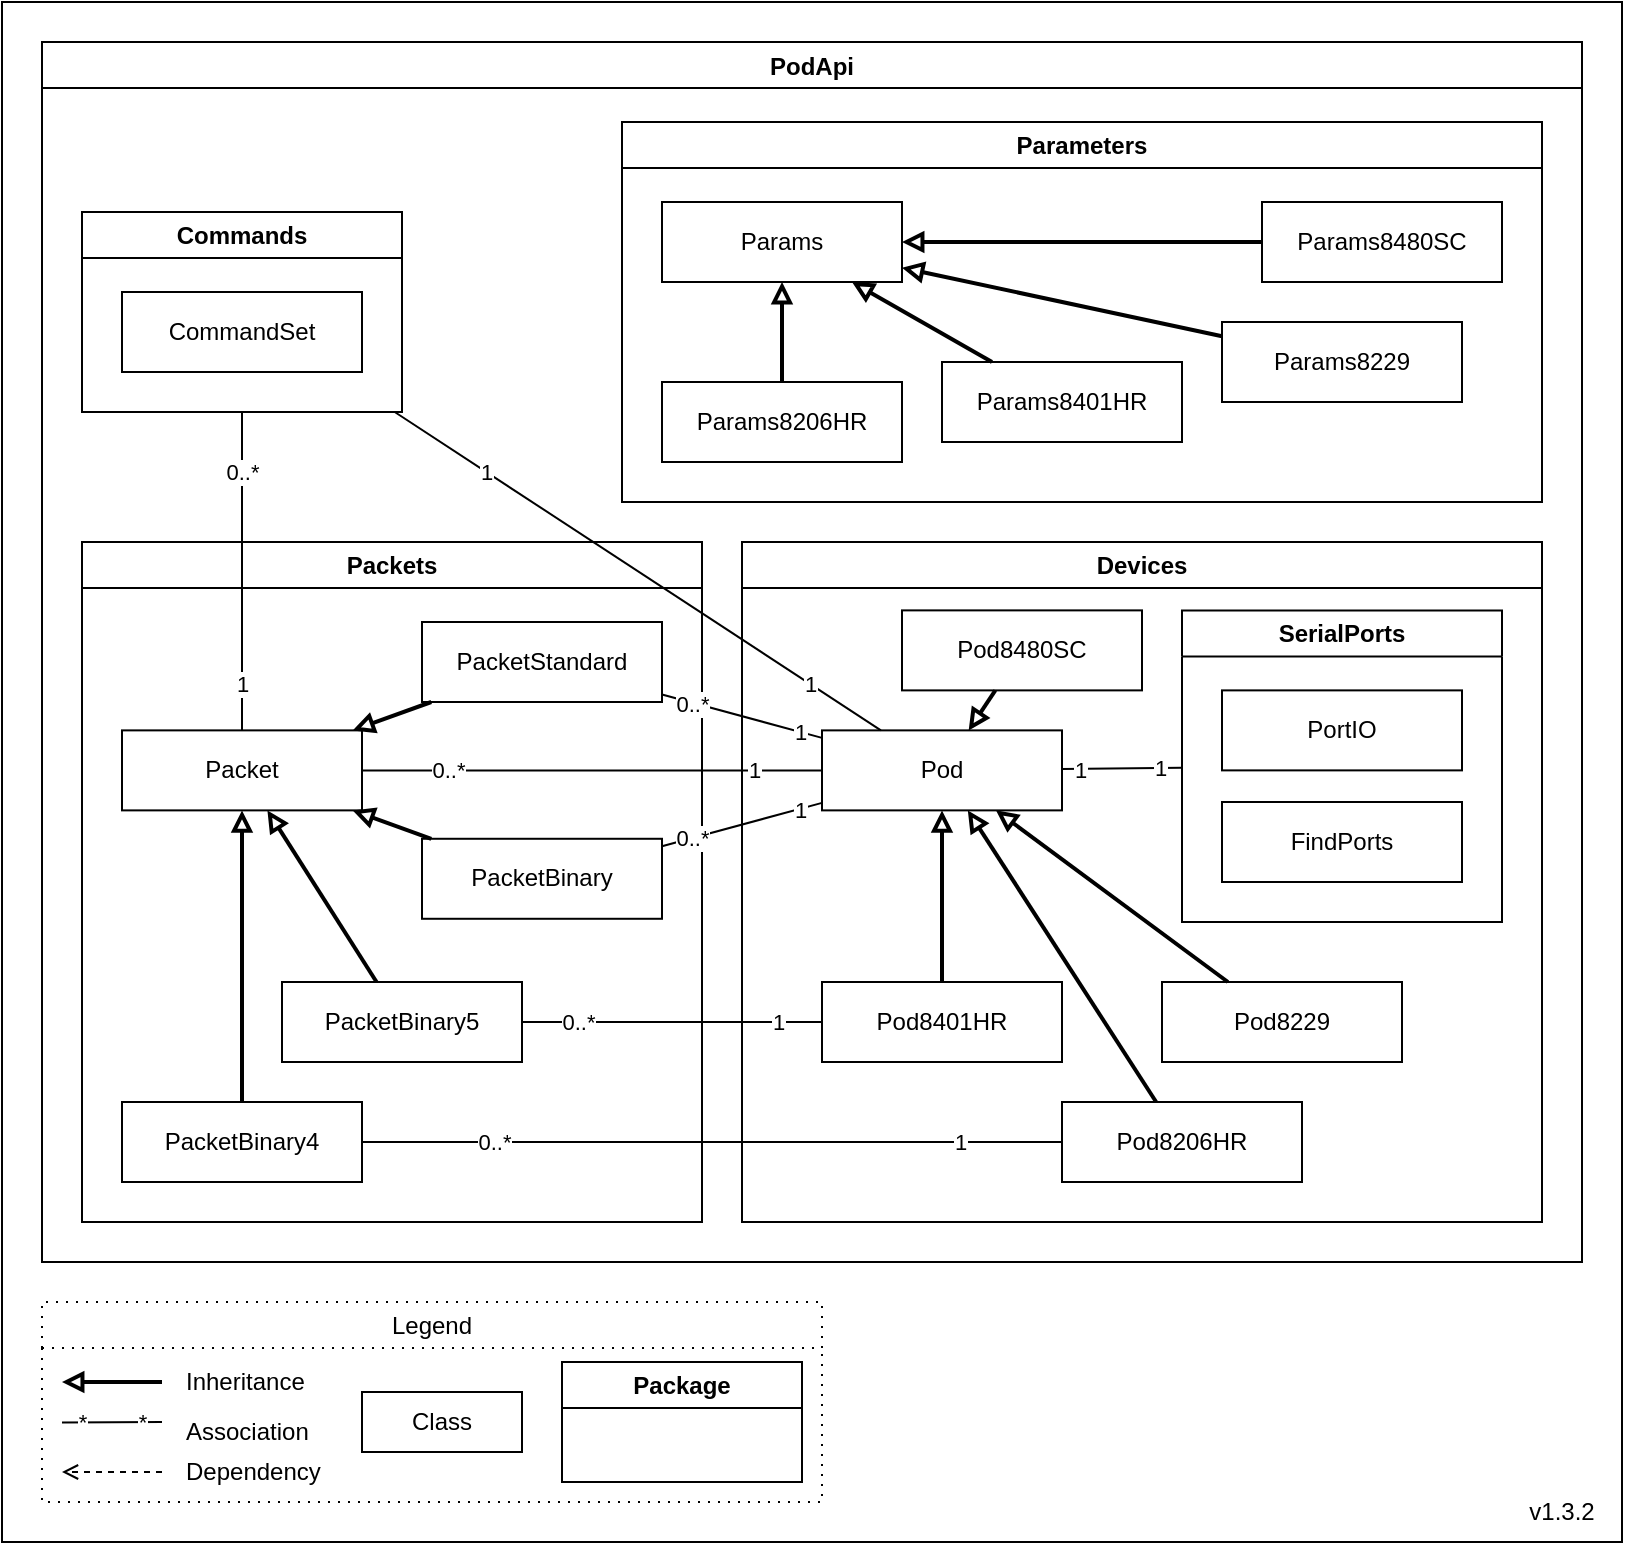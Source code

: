 <mxfile version="21.5.1" type="device">
  <diagram id="GMMU_4wCv8EB_56lTGJv" name="PodApi">
    <mxGraphModel dx="2508" dy="1920" grid="1" gridSize="10" guides="1" tooltips="1" connect="1" arrows="1" fold="1" page="1" pageScale="1" pageWidth="850" pageHeight="1100" math="0" shadow="0">
      <root>
        <mxCell id="0" />
        <mxCell id="1" parent="0" />
        <mxCell id="dpIC4NpXiSyp9hOxqpC6-1" value="" style="rounded=0;whiteSpace=wrap;html=1;" parent="1" vertex="1">
          <mxGeometry x="-830" y="-1090" width="810" height="770" as="geometry" />
        </mxCell>
        <mxCell id="dpIC4NpXiSyp9hOxqpC6-2" value="Legend" style="swimlane;whiteSpace=wrap;html=1;gradientColor=none;dashed=1;dashPattern=1 4;fontStyle=0" parent="1" vertex="1">
          <mxGeometry x="-810" y="-440" width="390" height="100" as="geometry" />
        </mxCell>
        <mxCell id="dpIC4NpXiSyp9hOxqpC6-3" value="Inheritance" style="text;html=1;strokeColor=none;fillColor=none;align=left;verticalAlign=middle;whiteSpace=wrap;rounded=0;fontStyle=0" parent="dpIC4NpXiSyp9hOxqpC6-2" vertex="1">
          <mxGeometry x="70" y="30" width="80" height="20" as="geometry" />
        </mxCell>
        <mxCell id="dpIC4NpXiSyp9hOxqpC6-4" value="" style="endArrow=block;html=1;endFill=0;strokeWidth=2;fontStyle=0" parent="dpIC4NpXiSyp9hOxqpC6-2" edge="1">
          <mxGeometry width="50" height="50" relative="1" as="geometry">
            <mxPoint x="60" y="40" as="sourcePoint" />
            <mxPoint x="10" y="40" as="targetPoint" />
          </mxGeometry>
        </mxCell>
        <mxCell id="dpIC4NpXiSyp9hOxqpC6-5" value="Association" style="text;html=1;strokeColor=none;fillColor=none;align=left;verticalAlign=middle;whiteSpace=wrap;rounded=0;fontStyle=0" parent="dpIC4NpXiSyp9hOxqpC6-2" vertex="1">
          <mxGeometry x="70" y="55" width="80" height="20" as="geometry" />
        </mxCell>
        <mxCell id="dpIC4NpXiSyp9hOxqpC6-6" value="" style="endArrow=none;html=1;endFill=0;fontStyle=0" parent="dpIC4NpXiSyp9hOxqpC6-2" edge="1">
          <mxGeometry width="50" height="50" relative="1" as="geometry">
            <mxPoint x="60" y="60" as="sourcePoint" />
            <mxPoint x="10" y="60.25" as="targetPoint" />
          </mxGeometry>
        </mxCell>
        <mxCell id="dpIC4NpXiSyp9hOxqpC6-7" value="*" style="edgeLabel;html=1;align=center;verticalAlign=middle;resizable=0;points=[];fontStyle=0" parent="dpIC4NpXiSyp9hOxqpC6-6" vertex="1" connectable="0">
          <mxGeometry x="0.627" relative="1" as="geometry">
            <mxPoint as="offset" />
          </mxGeometry>
        </mxCell>
        <mxCell id="dpIC4NpXiSyp9hOxqpC6-8" value="*&lt;br&gt;" style="edgeLabel;html=1;align=center;verticalAlign=middle;resizable=0;points=[];fontStyle=0" parent="dpIC4NpXiSyp9hOxqpC6-6" vertex="1" connectable="0">
          <mxGeometry x="-0.706" relative="1" as="geometry">
            <mxPoint x="-3" as="offset" />
          </mxGeometry>
        </mxCell>
        <mxCell id="dpIC4NpXiSyp9hOxqpC6-9" value="Class" style="rounded=0;whiteSpace=wrap;html=1;" parent="dpIC4NpXiSyp9hOxqpC6-2" vertex="1">
          <mxGeometry x="160" y="45" width="80" height="30" as="geometry" />
        </mxCell>
        <mxCell id="dpIC4NpXiSyp9hOxqpC6-10" value="Package" style="swimlane;whiteSpace=wrap;html=1;" parent="dpIC4NpXiSyp9hOxqpC6-2" vertex="1">
          <mxGeometry x="260" y="30" width="120" height="60" as="geometry" />
        </mxCell>
        <mxCell id="Z5jmpFovNBjSAP_nnQiA-1" value="" style="endArrow=open;html=1;endFill=0;dashed=1;fontStyle=0" parent="dpIC4NpXiSyp9hOxqpC6-2" edge="1">
          <mxGeometry width="50" height="50" relative="1" as="geometry">
            <mxPoint x="60" y="85" as="sourcePoint" />
            <mxPoint x="10" y="85" as="targetPoint" />
          </mxGeometry>
        </mxCell>
        <mxCell id="Z5jmpFovNBjSAP_nnQiA-2" value="Dependency" style="text;html=1;strokeColor=none;fillColor=none;align=left;verticalAlign=middle;whiteSpace=wrap;rounded=0;fontStyle=0" parent="dpIC4NpXiSyp9hOxqpC6-2" vertex="1">
          <mxGeometry x="70" y="75" width="80" height="20" as="geometry" />
        </mxCell>
        <mxCell id="dpIC4NpXiSyp9hOxqpC6-11" value="v1.3.2" style="text;html=1;strokeColor=none;fillColor=none;align=center;verticalAlign=middle;whiteSpace=wrap;rounded=0;fontStyle=0" parent="1" vertex="1">
          <mxGeometry x="-80" y="-350" width="60" height="30" as="geometry" />
        </mxCell>
        <mxCell id="dpIC4NpXiSyp9hOxqpC6-12" value="PodApi" style="swimlane;startSize=23;" parent="1" vertex="1">
          <mxGeometry x="-810" y="-1070" width="770" height="610" as="geometry" />
        </mxCell>
        <mxCell id="dpIC4NpXiSyp9hOxqpC6-13" value="Parameters" style="swimlane;whiteSpace=wrap;html=1;" parent="dpIC4NpXiSyp9hOxqpC6-12" vertex="1">
          <mxGeometry x="290" y="40" width="460" height="190" as="geometry" />
        </mxCell>
        <mxCell id="dpIC4NpXiSyp9hOxqpC6-14" value="&lt;span&gt;Params8206HR&lt;/span&gt;" style="rounded=0;whiteSpace=wrap;html=1;fontStyle=0" parent="dpIC4NpXiSyp9hOxqpC6-13" vertex="1">
          <mxGeometry x="20" y="130" width="120" height="40" as="geometry" />
        </mxCell>
        <mxCell id="dpIC4NpXiSyp9hOxqpC6-15" value="Params8401HR" style="rounded=0;whiteSpace=wrap;html=1;fontStyle=0" parent="dpIC4NpXiSyp9hOxqpC6-13" vertex="1">
          <mxGeometry x="160" y="120" width="120" height="40" as="geometry" />
        </mxCell>
        <mxCell id="dpIC4NpXiSyp9hOxqpC6-16" value="Params8229" style="rounded=0;whiteSpace=wrap;html=1;fontStyle=0" parent="dpIC4NpXiSyp9hOxqpC6-13" vertex="1">
          <mxGeometry x="300" y="100" width="120" height="40" as="geometry" />
        </mxCell>
        <mxCell id="dpIC4NpXiSyp9hOxqpC6-17" value="Params8480SC" style="rounded=0;whiteSpace=wrap;html=1;fontStyle=0" parent="dpIC4NpXiSyp9hOxqpC6-13" vertex="1">
          <mxGeometry x="320" y="40" width="120" height="40" as="geometry" />
        </mxCell>
        <mxCell id="dpIC4NpXiSyp9hOxqpC6-18" value="Params" style="rounded=0;whiteSpace=wrap;html=1;fontStyle=0" parent="dpIC4NpXiSyp9hOxqpC6-13" vertex="1">
          <mxGeometry x="20" y="40" width="120" height="40" as="geometry" />
        </mxCell>
        <mxCell id="dpIC4NpXiSyp9hOxqpC6-19" value="" style="endArrow=block;html=1;endFill=0;strokeWidth=2;fontStyle=0" parent="dpIC4NpXiSyp9hOxqpC6-13" source="dpIC4NpXiSyp9hOxqpC6-17" target="dpIC4NpXiSyp9hOxqpC6-18" edge="1">
          <mxGeometry width="50" height="50" relative="1" as="geometry">
            <mxPoint x="-730" y="-584.78" as="sourcePoint" />
            <mxPoint x="-784" y="-618.78" as="targetPoint" />
          </mxGeometry>
        </mxCell>
        <mxCell id="dpIC4NpXiSyp9hOxqpC6-20" value="" style="endArrow=block;html=1;endFill=0;strokeWidth=2;fontStyle=0" parent="dpIC4NpXiSyp9hOxqpC6-13" source="dpIC4NpXiSyp9hOxqpC6-14" target="dpIC4NpXiSyp9hOxqpC6-18" edge="1">
          <mxGeometry width="50" height="50" relative="1" as="geometry">
            <mxPoint x="-130" y="-973.78" as="sourcePoint" />
            <mxPoint x="-160" y="-973.78" as="targetPoint" />
          </mxGeometry>
        </mxCell>
        <mxCell id="dpIC4NpXiSyp9hOxqpC6-21" value="" style="endArrow=block;html=1;endFill=0;strokeWidth=2;fontStyle=0" parent="dpIC4NpXiSyp9hOxqpC6-13" source="dpIC4NpXiSyp9hOxqpC6-15" target="dpIC4NpXiSyp9hOxqpC6-18" edge="1">
          <mxGeometry width="50" height="50" relative="1" as="geometry">
            <mxPoint x="-940" y="-518.78" as="sourcePoint" />
            <mxPoint x="-1020" y="-524.78" as="targetPoint" />
          </mxGeometry>
        </mxCell>
        <mxCell id="dpIC4NpXiSyp9hOxqpC6-22" value="" style="endArrow=block;html=1;endFill=0;strokeWidth=2;fontStyle=0" parent="dpIC4NpXiSyp9hOxqpC6-13" source="dpIC4NpXiSyp9hOxqpC6-16" target="dpIC4NpXiSyp9hOxqpC6-18" edge="1">
          <mxGeometry width="50" height="50" relative="1" as="geometry">
            <mxPoint x="-910" y="-871.78" as="sourcePoint" />
            <mxPoint x="-942" y="-855.78" as="targetPoint" />
          </mxGeometry>
        </mxCell>
        <mxCell id="dpIC4NpXiSyp9hOxqpC6-23" value="Commands" style="swimlane;whiteSpace=wrap;html=1;" parent="dpIC4NpXiSyp9hOxqpC6-12" vertex="1">
          <mxGeometry x="20" y="85" width="160" height="100" as="geometry" />
        </mxCell>
        <mxCell id="dpIC4NpXiSyp9hOxqpC6-24" value="CommandSet" style="rounded=0;whiteSpace=wrap;html=1;fontStyle=0" parent="dpIC4NpXiSyp9hOxqpC6-23" vertex="1">
          <mxGeometry x="20" y="40" width="120" height="40" as="geometry" />
        </mxCell>
        <mxCell id="dpIC4NpXiSyp9hOxqpC6-25" value="Packets" style="swimlane;whiteSpace=wrap;html=1;" parent="dpIC4NpXiSyp9hOxqpC6-12" vertex="1">
          <mxGeometry x="20" y="250" width="310" height="340" as="geometry">
            <mxRectangle x="20" y="250" width="90" height="30" as="alternateBounds" />
          </mxGeometry>
        </mxCell>
        <mxCell id="dpIC4NpXiSyp9hOxqpC6-26" value="Packet" style="rounded=0;whiteSpace=wrap;html=1;fontStyle=0" parent="dpIC4NpXiSyp9hOxqpC6-25" vertex="1">
          <mxGeometry x="20" y="94.19" width="120" height="40" as="geometry" />
        </mxCell>
        <mxCell id="dpIC4NpXiSyp9hOxqpC6-27" value="&lt;span&gt;PacketStandard&lt;/span&gt;" style="rounded=0;whiteSpace=wrap;html=1;fontStyle=0" parent="dpIC4NpXiSyp9hOxqpC6-25" vertex="1">
          <mxGeometry x="170" y="40" width="120" height="40" as="geometry" />
        </mxCell>
        <mxCell id="dpIC4NpXiSyp9hOxqpC6-28" value="" style="endArrow=block;html=1;endFill=0;strokeWidth=2;fontStyle=0" parent="dpIC4NpXiSyp9hOxqpC6-25" source="dpIC4NpXiSyp9hOxqpC6-27" target="dpIC4NpXiSyp9hOxqpC6-26" edge="1">
          <mxGeometry width="50" height="50" relative="1" as="geometry">
            <mxPoint x="-411.71" y="48.83" as="sourcePoint" />
            <mxPoint x="-461.71" y="48.83" as="targetPoint" />
          </mxGeometry>
        </mxCell>
        <mxCell id="dpIC4NpXiSyp9hOxqpC6-29" value="PacketBinary" style="rounded=0;whiteSpace=wrap;html=1;fontStyle=0" parent="dpIC4NpXiSyp9hOxqpC6-25" vertex="1">
          <mxGeometry x="170" y="148.39" width="120" height="40" as="geometry" />
        </mxCell>
        <mxCell id="dpIC4NpXiSyp9hOxqpC6-30" value="" style="endArrow=block;html=1;endFill=0;strokeWidth=2;fontStyle=0" parent="dpIC4NpXiSyp9hOxqpC6-25" source="dpIC4NpXiSyp9hOxqpC6-29" target="dpIC4NpXiSyp9hOxqpC6-26" edge="1">
          <mxGeometry width="50" height="50" relative="1" as="geometry">
            <mxPoint x="-316.71" y="358.83" as="sourcePoint" />
            <mxPoint x="-316.71" y="322.83" as="targetPoint" />
          </mxGeometry>
        </mxCell>
        <mxCell id="dpIC4NpXiSyp9hOxqpC6-31" value="&lt;span&gt;PacketBinary5&lt;/span&gt;" style="rounded=0;whiteSpace=wrap;html=1;fontStyle=0" parent="dpIC4NpXiSyp9hOxqpC6-25" vertex="1">
          <mxGeometry x="100.0" y="220" width="120" height="40" as="geometry" />
        </mxCell>
        <mxCell id="dpIC4NpXiSyp9hOxqpC6-32" value="" style="endArrow=block;html=1;endFill=0;strokeWidth=2;fontStyle=0" parent="dpIC4NpXiSyp9hOxqpC6-25" source="dpIC4NpXiSyp9hOxqpC6-31" target="dpIC4NpXiSyp9hOxqpC6-26" edge="1">
          <mxGeometry width="50" height="50" relative="1" as="geometry">
            <mxPoint x="-85.71" y="384.83" as="sourcePoint" />
            <mxPoint x="-211.71" y="322.83" as="targetPoint" />
          </mxGeometry>
        </mxCell>
        <mxCell id="dpIC4NpXiSyp9hOxqpC6-33" value="&lt;span&gt;PacketBinary4&lt;/span&gt;" style="rounded=0;whiteSpace=wrap;html=1;fontStyle=0" parent="dpIC4NpXiSyp9hOxqpC6-25" vertex="1">
          <mxGeometry x="20.0" y="280" width="120" height="40" as="geometry" />
        </mxCell>
        <mxCell id="dpIC4NpXiSyp9hOxqpC6-34" value="" style="endArrow=block;html=1;endFill=0;strokeWidth=2;fontStyle=0" parent="dpIC4NpXiSyp9hOxqpC6-25" source="dpIC4NpXiSyp9hOxqpC6-33" target="dpIC4NpXiSyp9hOxqpC6-26" edge="1">
          <mxGeometry width="50" height="50" relative="1" as="geometry">
            <mxPoint x="-122.71" y="358.83" as="sourcePoint" />
            <mxPoint x="-201.71" y="322.83" as="targetPoint" />
          </mxGeometry>
        </mxCell>
        <mxCell id="dpIC4NpXiSyp9hOxqpC6-35" value="Devices" style="swimlane;whiteSpace=wrap;html=1;" parent="dpIC4NpXiSyp9hOxqpC6-12" vertex="1">
          <mxGeometry x="350" y="250" width="400" height="340" as="geometry" />
        </mxCell>
        <mxCell id="dpIC4NpXiSyp9hOxqpC6-36" value="Pod" style="rounded=0;whiteSpace=wrap;html=1;fontStyle=0" parent="dpIC4NpXiSyp9hOxqpC6-35" vertex="1">
          <mxGeometry x="40" y="94.19" width="120" height="40" as="geometry" />
        </mxCell>
        <mxCell id="dpIC4NpXiSyp9hOxqpC6-37" value="&lt;span&gt;Pod8401HR&lt;/span&gt;" style="rounded=0;whiteSpace=wrap;html=1;fontStyle=0" parent="dpIC4NpXiSyp9hOxqpC6-35" vertex="1">
          <mxGeometry x="40.0" y="220.0" width="120" height="40" as="geometry" />
        </mxCell>
        <mxCell id="dpIC4NpXiSyp9hOxqpC6-38" value="" style="endArrow=block;html=1;endFill=0;strokeWidth=2;fontStyle=0" parent="dpIC4NpXiSyp9hOxqpC6-35" source="dpIC4NpXiSyp9hOxqpC6-37" target="dpIC4NpXiSyp9hOxqpC6-36" edge="1">
          <mxGeometry width="50" height="50" relative="1" as="geometry">
            <mxPoint x="81.29" y="-993.32" as="sourcePoint" />
            <mxPoint x="1.29" y="-990.32" as="targetPoint" />
          </mxGeometry>
        </mxCell>
        <mxCell id="dpIC4NpXiSyp9hOxqpC6-39" value="Pod&lt;span&gt;8206HR&lt;/span&gt;" style="rounded=0;whiteSpace=wrap;html=1;fontStyle=0" parent="dpIC4NpXiSyp9hOxqpC6-35" vertex="1">
          <mxGeometry x="160" y="280.0" width="120" height="40" as="geometry" />
        </mxCell>
        <mxCell id="dpIC4NpXiSyp9hOxqpC6-40" value="" style="endArrow=block;html=1;endFill=0;strokeWidth=2;fontStyle=0" parent="dpIC4NpXiSyp9hOxqpC6-35" source="dpIC4NpXiSyp9hOxqpC6-39" target="dpIC4NpXiSyp9hOxqpC6-36" edge="1">
          <mxGeometry width="50" height="50" relative="1" as="geometry">
            <mxPoint x="801.29" y="-1113.32" as="sourcePoint" />
            <mxPoint x="771.29" y="-1113.32" as="targetPoint" />
          </mxGeometry>
        </mxCell>
        <mxCell id="dpIC4NpXiSyp9hOxqpC6-41" value="Pod8229" style="rounded=0;whiteSpace=wrap;html=1;fontStyle=0" parent="dpIC4NpXiSyp9hOxqpC6-35" vertex="1">
          <mxGeometry x="210" y="220.0" width="120" height="40" as="geometry" />
        </mxCell>
        <mxCell id="dpIC4NpXiSyp9hOxqpC6-42" value="" style="endArrow=block;html=1;endFill=0;strokeWidth=2;fontStyle=0" parent="dpIC4NpXiSyp9hOxqpC6-35" source="dpIC4NpXiSyp9hOxqpC6-41" target="dpIC4NpXiSyp9hOxqpC6-36" edge="1">
          <mxGeometry width="50" height="50" relative="1" as="geometry">
            <mxPoint x="49.29" y="-892.32" as="sourcePoint" />
            <mxPoint x="-8.71" y="-881.32" as="targetPoint" />
          </mxGeometry>
        </mxCell>
        <mxCell id="dpIC4NpXiSyp9hOxqpC6-43" value="Pod&lt;span&gt;8480SC&lt;/span&gt;" style="rounded=0;whiteSpace=wrap;html=1;fontStyle=0" parent="dpIC4NpXiSyp9hOxqpC6-35" vertex="1">
          <mxGeometry x="80" y="34.19" width="120" height="40" as="geometry" />
        </mxCell>
        <mxCell id="dpIC4NpXiSyp9hOxqpC6-44" value="" style="endArrow=block;html=1;endFill=0;strokeWidth=2;fontStyle=0" parent="dpIC4NpXiSyp9hOxqpC6-35" source="dpIC4NpXiSyp9hOxqpC6-43" target="dpIC4NpXiSyp9hOxqpC6-36" edge="1">
          <mxGeometry width="50" height="50" relative="1" as="geometry">
            <mxPoint x="70.29" y="-533.32" as="sourcePoint" />
            <mxPoint x="-72.71" y="-879.32" as="targetPoint" />
          </mxGeometry>
        </mxCell>
        <mxCell id="dpIC4NpXiSyp9hOxqpC6-45" value="SerialPorts" style="swimlane;whiteSpace=wrap;html=1;" parent="dpIC4NpXiSyp9hOxqpC6-35" vertex="1">
          <mxGeometry x="220" y="34.19" width="160" height="155.81" as="geometry" />
        </mxCell>
        <mxCell id="dpIC4NpXiSyp9hOxqpC6-46" value="PortIO" style="rounded=0;whiteSpace=wrap;html=1;fontStyle=0" parent="dpIC4NpXiSyp9hOxqpC6-45" vertex="1">
          <mxGeometry x="20" y="40" width="120" height="40" as="geometry" />
        </mxCell>
        <mxCell id="dpIC4NpXiSyp9hOxqpC6-47" value="" style="endArrow=none;html=1;endFill=0;fontStyle=0" parent="dpIC4NpXiSyp9hOxqpC6-35" source="dpIC4NpXiSyp9hOxqpC6-36" target="dpIC4NpXiSyp9hOxqpC6-45" edge="1">
          <mxGeometry width="50" height="50" relative="1" as="geometry">
            <mxPoint x="-158" y="211.72" as="sourcePoint" />
            <mxPoint x="-221" y="188.72" as="targetPoint" />
          </mxGeometry>
        </mxCell>
        <mxCell id="dpIC4NpXiSyp9hOxqpC6-48" value="1" style="edgeLabel;html=1;align=center;verticalAlign=middle;resizable=0;points=[];fontStyle=0" parent="dpIC4NpXiSyp9hOxqpC6-47" vertex="1" connectable="0">
          <mxGeometry x="0.627" relative="1" as="geometry">
            <mxPoint as="offset" />
          </mxGeometry>
        </mxCell>
        <mxCell id="dpIC4NpXiSyp9hOxqpC6-49" value="1" style="edgeLabel;html=1;align=center;verticalAlign=middle;resizable=0;points=[];fontStyle=0" parent="dpIC4NpXiSyp9hOxqpC6-47" vertex="1" connectable="0">
          <mxGeometry x="-0.706" relative="1" as="geometry">
            <mxPoint as="offset" />
          </mxGeometry>
        </mxCell>
        <mxCell id="dpIC4NpXiSyp9hOxqpC6-50" value="" style="endArrow=none;html=1;endFill=0;fontStyle=0" parent="dpIC4NpXiSyp9hOxqpC6-12" source="dpIC4NpXiSyp9hOxqpC6-36" target="dpIC4NpXiSyp9hOxqpC6-23" edge="1">
          <mxGeometry width="50" height="50" relative="1" as="geometry">
            <mxPoint x="1312" y="248.72" as="sourcePoint" />
            <mxPoint x="1282" y="248.72" as="targetPoint" />
          </mxGeometry>
        </mxCell>
        <mxCell id="dpIC4NpXiSyp9hOxqpC6-51" value="1" style="edgeLabel;html=1;align=center;verticalAlign=middle;resizable=0;points=[];fontStyle=0" parent="dpIC4NpXiSyp9hOxqpC6-50" vertex="1" connectable="0">
          <mxGeometry x="0.627" relative="1" as="geometry">
            <mxPoint as="offset" />
          </mxGeometry>
        </mxCell>
        <mxCell id="dpIC4NpXiSyp9hOxqpC6-52" value="1" style="edgeLabel;html=1;align=center;verticalAlign=middle;resizable=0;points=[];fontStyle=0" parent="dpIC4NpXiSyp9hOxqpC6-50" vertex="1" connectable="0">
          <mxGeometry x="-0.706" relative="1" as="geometry">
            <mxPoint as="offset" />
          </mxGeometry>
        </mxCell>
        <mxCell id="dpIC4NpXiSyp9hOxqpC6-53" value="" style="endArrow=none;html=1;endFill=0;fontStyle=4" parent="dpIC4NpXiSyp9hOxqpC6-12" source="dpIC4NpXiSyp9hOxqpC6-36" target="dpIC4NpXiSyp9hOxqpC6-26" edge="1">
          <mxGeometry width="50" height="50" relative="1" as="geometry">
            <mxPoint x="921" y="254.22" as="sourcePoint" />
            <mxPoint x="827" y="347.22" as="targetPoint" />
          </mxGeometry>
        </mxCell>
        <mxCell id="dpIC4NpXiSyp9hOxqpC6-54" value="0..*" style="edgeLabel;html=1;align=center;verticalAlign=middle;resizable=0;points=[];fontStyle=0" parent="dpIC4NpXiSyp9hOxqpC6-53" vertex="1" connectable="0">
          <mxGeometry x="0.627" relative="1" as="geometry">
            <mxPoint as="offset" />
          </mxGeometry>
        </mxCell>
        <mxCell id="dpIC4NpXiSyp9hOxqpC6-55" value="1" style="edgeLabel;html=1;align=center;verticalAlign=middle;resizable=0;points=[];fontStyle=0" parent="dpIC4NpXiSyp9hOxqpC6-53" vertex="1" connectable="0">
          <mxGeometry x="-0.706" relative="1" as="geometry">
            <mxPoint as="offset" />
          </mxGeometry>
        </mxCell>
        <mxCell id="dpIC4NpXiSyp9hOxqpC6-56" value="" style="endArrow=none;html=1;endFill=0;fontStyle=0" parent="dpIC4NpXiSyp9hOxqpC6-12" source="dpIC4NpXiSyp9hOxqpC6-36" target="dpIC4NpXiSyp9hOxqpC6-27" edge="1">
          <mxGeometry width="50" height="50" relative="1" as="geometry">
            <mxPoint x="83" y="464.22" as="sourcePoint" />
            <mxPoint x="-206" y="671.22" as="targetPoint" />
          </mxGeometry>
        </mxCell>
        <mxCell id="dpIC4NpXiSyp9hOxqpC6-57" value="0..*" style="edgeLabel;html=1;align=center;verticalAlign=middle;resizable=0;points=[];fontStyle=0" parent="dpIC4NpXiSyp9hOxqpC6-56" vertex="1" connectable="0">
          <mxGeometry x="0.627" relative="1" as="geometry">
            <mxPoint as="offset" />
          </mxGeometry>
        </mxCell>
        <mxCell id="dpIC4NpXiSyp9hOxqpC6-58" value="1" style="edgeLabel;html=1;align=center;verticalAlign=middle;resizable=0;points=[];fontStyle=0" parent="dpIC4NpXiSyp9hOxqpC6-56" vertex="1" connectable="0">
          <mxGeometry x="-0.706" relative="1" as="geometry">
            <mxPoint as="offset" />
          </mxGeometry>
        </mxCell>
        <mxCell id="dpIC4NpXiSyp9hOxqpC6-59" value="" style="endArrow=none;html=1;endFill=0;fontStyle=0" parent="dpIC4NpXiSyp9hOxqpC6-12" source="dpIC4NpXiSyp9hOxqpC6-36" target="dpIC4NpXiSyp9hOxqpC6-29" edge="1">
          <mxGeometry width="50" height="50" relative="1" as="geometry">
            <mxPoint x="83" y="464.22" as="sourcePoint" />
            <mxPoint x="-206" y="671.22" as="targetPoint" />
          </mxGeometry>
        </mxCell>
        <mxCell id="dpIC4NpXiSyp9hOxqpC6-60" value="0..*" style="edgeLabel;html=1;align=center;verticalAlign=middle;resizable=0;points=[];fontStyle=0" parent="dpIC4NpXiSyp9hOxqpC6-59" vertex="1" connectable="0">
          <mxGeometry x="0.627" relative="1" as="geometry">
            <mxPoint as="offset" />
          </mxGeometry>
        </mxCell>
        <mxCell id="dpIC4NpXiSyp9hOxqpC6-61" value="1" style="edgeLabel;html=1;align=center;verticalAlign=middle;resizable=0;points=[];fontStyle=0" parent="dpIC4NpXiSyp9hOxqpC6-59" vertex="1" connectable="0">
          <mxGeometry x="-0.706" relative="1" as="geometry">
            <mxPoint as="offset" />
          </mxGeometry>
        </mxCell>
        <mxCell id="dpIC4NpXiSyp9hOxqpC6-62" value="" style="endArrow=none;html=1;endFill=0;fontStyle=0" parent="dpIC4NpXiSyp9hOxqpC6-12" source="dpIC4NpXiSyp9hOxqpC6-39" target="dpIC4NpXiSyp9hOxqpC6-33" edge="1">
          <mxGeometry width="50" height="50" relative="1" as="geometry">
            <mxPoint x="467" y="94.22" as="sourcePoint" />
            <mxPoint x="-523" y="258.22" as="targetPoint" />
          </mxGeometry>
        </mxCell>
        <mxCell id="dpIC4NpXiSyp9hOxqpC6-63" value="0..*" style="edgeLabel;html=1;align=center;verticalAlign=middle;resizable=0;points=[];fontStyle=0" parent="dpIC4NpXiSyp9hOxqpC6-62" vertex="1" connectable="0">
          <mxGeometry x="0.627" relative="1" as="geometry">
            <mxPoint as="offset" />
          </mxGeometry>
        </mxCell>
        <mxCell id="dpIC4NpXiSyp9hOxqpC6-64" value="1" style="edgeLabel;html=1;align=center;verticalAlign=middle;resizable=0;points=[];fontStyle=0" parent="dpIC4NpXiSyp9hOxqpC6-62" vertex="1" connectable="0">
          <mxGeometry x="-0.706" relative="1" as="geometry">
            <mxPoint as="offset" />
          </mxGeometry>
        </mxCell>
        <mxCell id="dpIC4NpXiSyp9hOxqpC6-65" value="" style="endArrow=none;html=1;endFill=0;fontStyle=0" parent="dpIC4NpXiSyp9hOxqpC6-12" source="dpIC4NpXiSyp9hOxqpC6-37" target="dpIC4NpXiSyp9hOxqpC6-31" edge="1">
          <mxGeometry width="50" height="50" relative="1" as="geometry">
            <mxPoint x="477" y="245.22" as="sourcePoint" />
            <mxPoint x="-363" y="489.22" as="targetPoint" />
          </mxGeometry>
        </mxCell>
        <mxCell id="dpIC4NpXiSyp9hOxqpC6-66" value="0..*" style="edgeLabel;html=1;align=center;verticalAlign=middle;resizable=0;points=[];fontStyle=0" parent="dpIC4NpXiSyp9hOxqpC6-65" vertex="1" connectable="0">
          <mxGeometry x="0.627" relative="1" as="geometry">
            <mxPoint as="offset" />
          </mxGeometry>
        </mxCell>
        <mxCell id="dpIC4NpXiSyp9hOxqpC6-67" value="1" style="edgeLabel;html=1;align=center;verticalAlign=middle;resizable=0;points=[];fontStyle=0" parent="dpIC4NpXiSyp9hOxqpC6-65" vertex="1" connectable="0">
          <mxGeometry x="-0.706" relative="1" as="geometry">
            <mxPoint as="offset" />
          </mxGeometry>
        </mxCell>
        <mxCell id="dpIC4NpXiSyp9hOxqpC6-68" value="" style="endArrow=none;html=1;endFill=0;fontStyle=0" parent="dpIC4NpXiSyp9hOxqpC6-12" source="dpIC4NpXiSyp9hOxqpC6-26" target="dpIC4NpXiSyp9hOxqpC6-23" edge="1">
          <mxGeometry width="50" height="50" relative="1" as="geometry">
            <mxPoint x="462.29" y="228.22" as="sourcePoint" />
            <mxPoint x="87.29" y="503.22" as="targetPoint" />
          </mxGeometry>
        </mxCell>
        <mxCell id="dpIC4NpXiSyp9hOxqpC6-69" value="0..*" style="edgeLabel;html=1;align=center;verticalAlign=middle;resizable=0;points=[];fontStyle=0" parent="dpIC4NpXiSyp9hOxqpC6-68" vertex="1" connectable="0">
          <mxGeometry x="0.627" relative="1" as="geometry">
            <mxPoint as="offset" />
          </mxGeometry>
        </mxCell>
        <mxCell id="dpIC4NpXiSyp9hOxqpC6-70" value="1" style="edgeLabel;html=1;align=center;verticalAlign=middle;resizable=0;points=[];fontStyle=0" parent="dpIC4NpXiSyp9hOxqpC6-68" vertex="1" connectable="0">
          <mxGeometry x="-0.706" relative="1" as="geometry">
            <mxPoint as="offset" />
          </mxGeometry>
        </mxCell>
        <mxCell id="gT6cIqdTH9_qGM2Y8Gx--1" value="FindPorts" style="rounded=0;whiteSpace=wrap;html=1;fontStyle=0" parent="1" vertex="1">
          <mxGeometry x="-220" y="-690" width="120" height="40" as="geometry" />
        </mxCell>
      </root>
    </mxGraphModel>
  </diagram>
</mxfile>
